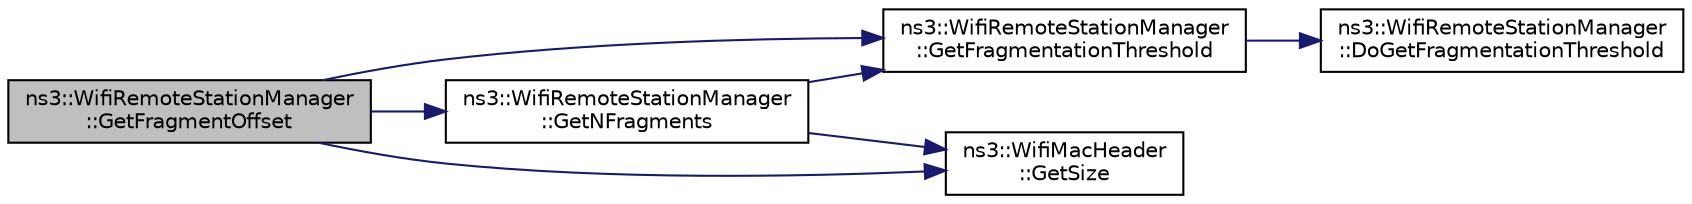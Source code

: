 digraph "ns3::WifiRemoteStationManager::GetFragmentOffset"
{
 // LATEX_PDF_SIZE
  edge [fontname="Helvetica",fontsize="10",labelfontname="Helvetica",labelfontsize="10"];
  node [fontname="Helvetica",fontsize="10",shape=record];
  rankdir="LR";
  Node1 [label="ns3::WifiRemoteStationManager\l::GetFragmentOffset",height=0.2,width=0.4,color="black", fillcolor="grey75", style="filled", fontcolor="black",tooltip=" "];
  Node1 -> Node2 [color="midnightblue",fontsize="10",style="solid",fontname="Helvetica"];
  Node2 [label="ns3::WifiRemoteStationManager\l::GetFragmentationThreshold",height=0.2,width=0.4,color="black", fillcolor="white", style="filled",URL="$classns3_1_1_wifi_remote_station_manager.html#a8b9aabd58f7b147bc55ffac435f8bace",tooltip="Return the fragmentation threshold."];
  Node2 -> Node3 [color="midnightblue",fontsize="10",style="solid",fontname="Helvetica"];
  Node3 [label="ns3::WifiRemoteStationManager\l::DoGetFragmentationThreshold",height=0.2,width=0.4,color="black", fillcolor="white", style="filled",URL="$classns3_1_1_wifi_remote_station_manager.html#a336c9cf2456c7f4e51ce39b41c1993af",tooltip="Return the current fragmentation threshold."];
  Node1 -> Node4 [color="midnightblue",fontsize="10",style="solid",fontname="Helvetica"];
  Node4 [label="ns3::WifiRemoteStationManager\l::GetNFragments",height=0.2,width=0.4,color="black", fillcolor="white", style="filled",URL="$classns3_1_1_wifi_remote_station_manager.html#ad4066ed9b850369a473d3d93c871bb07",tooltip="Return the number of fragments needed for the given packet."];
  Node4 -> Node2 [color="midnightblue",fontsize="10",style="solid",fontname="Helvetica"];
  Node4 -> Node5 [color="midnightblue",fontsize="10",style="solid",fontname="Helvetica"];
  Node5 [label="ns3::WifiMacHeader\l::GetSize",height=0.2,width=0.4,color="black", fillcolor="white", style="filled",URL="$classns3_1_1_wifi_mac_header.html#a5330ccda676bc7348bc633acc67df8fc",tooltip="Return the size of the WifiMacHeader in octets."];
  Node1 -> Node5 [color="midnightblue",fontsize="10",style="solid",fontname="Helvetica"];
}
